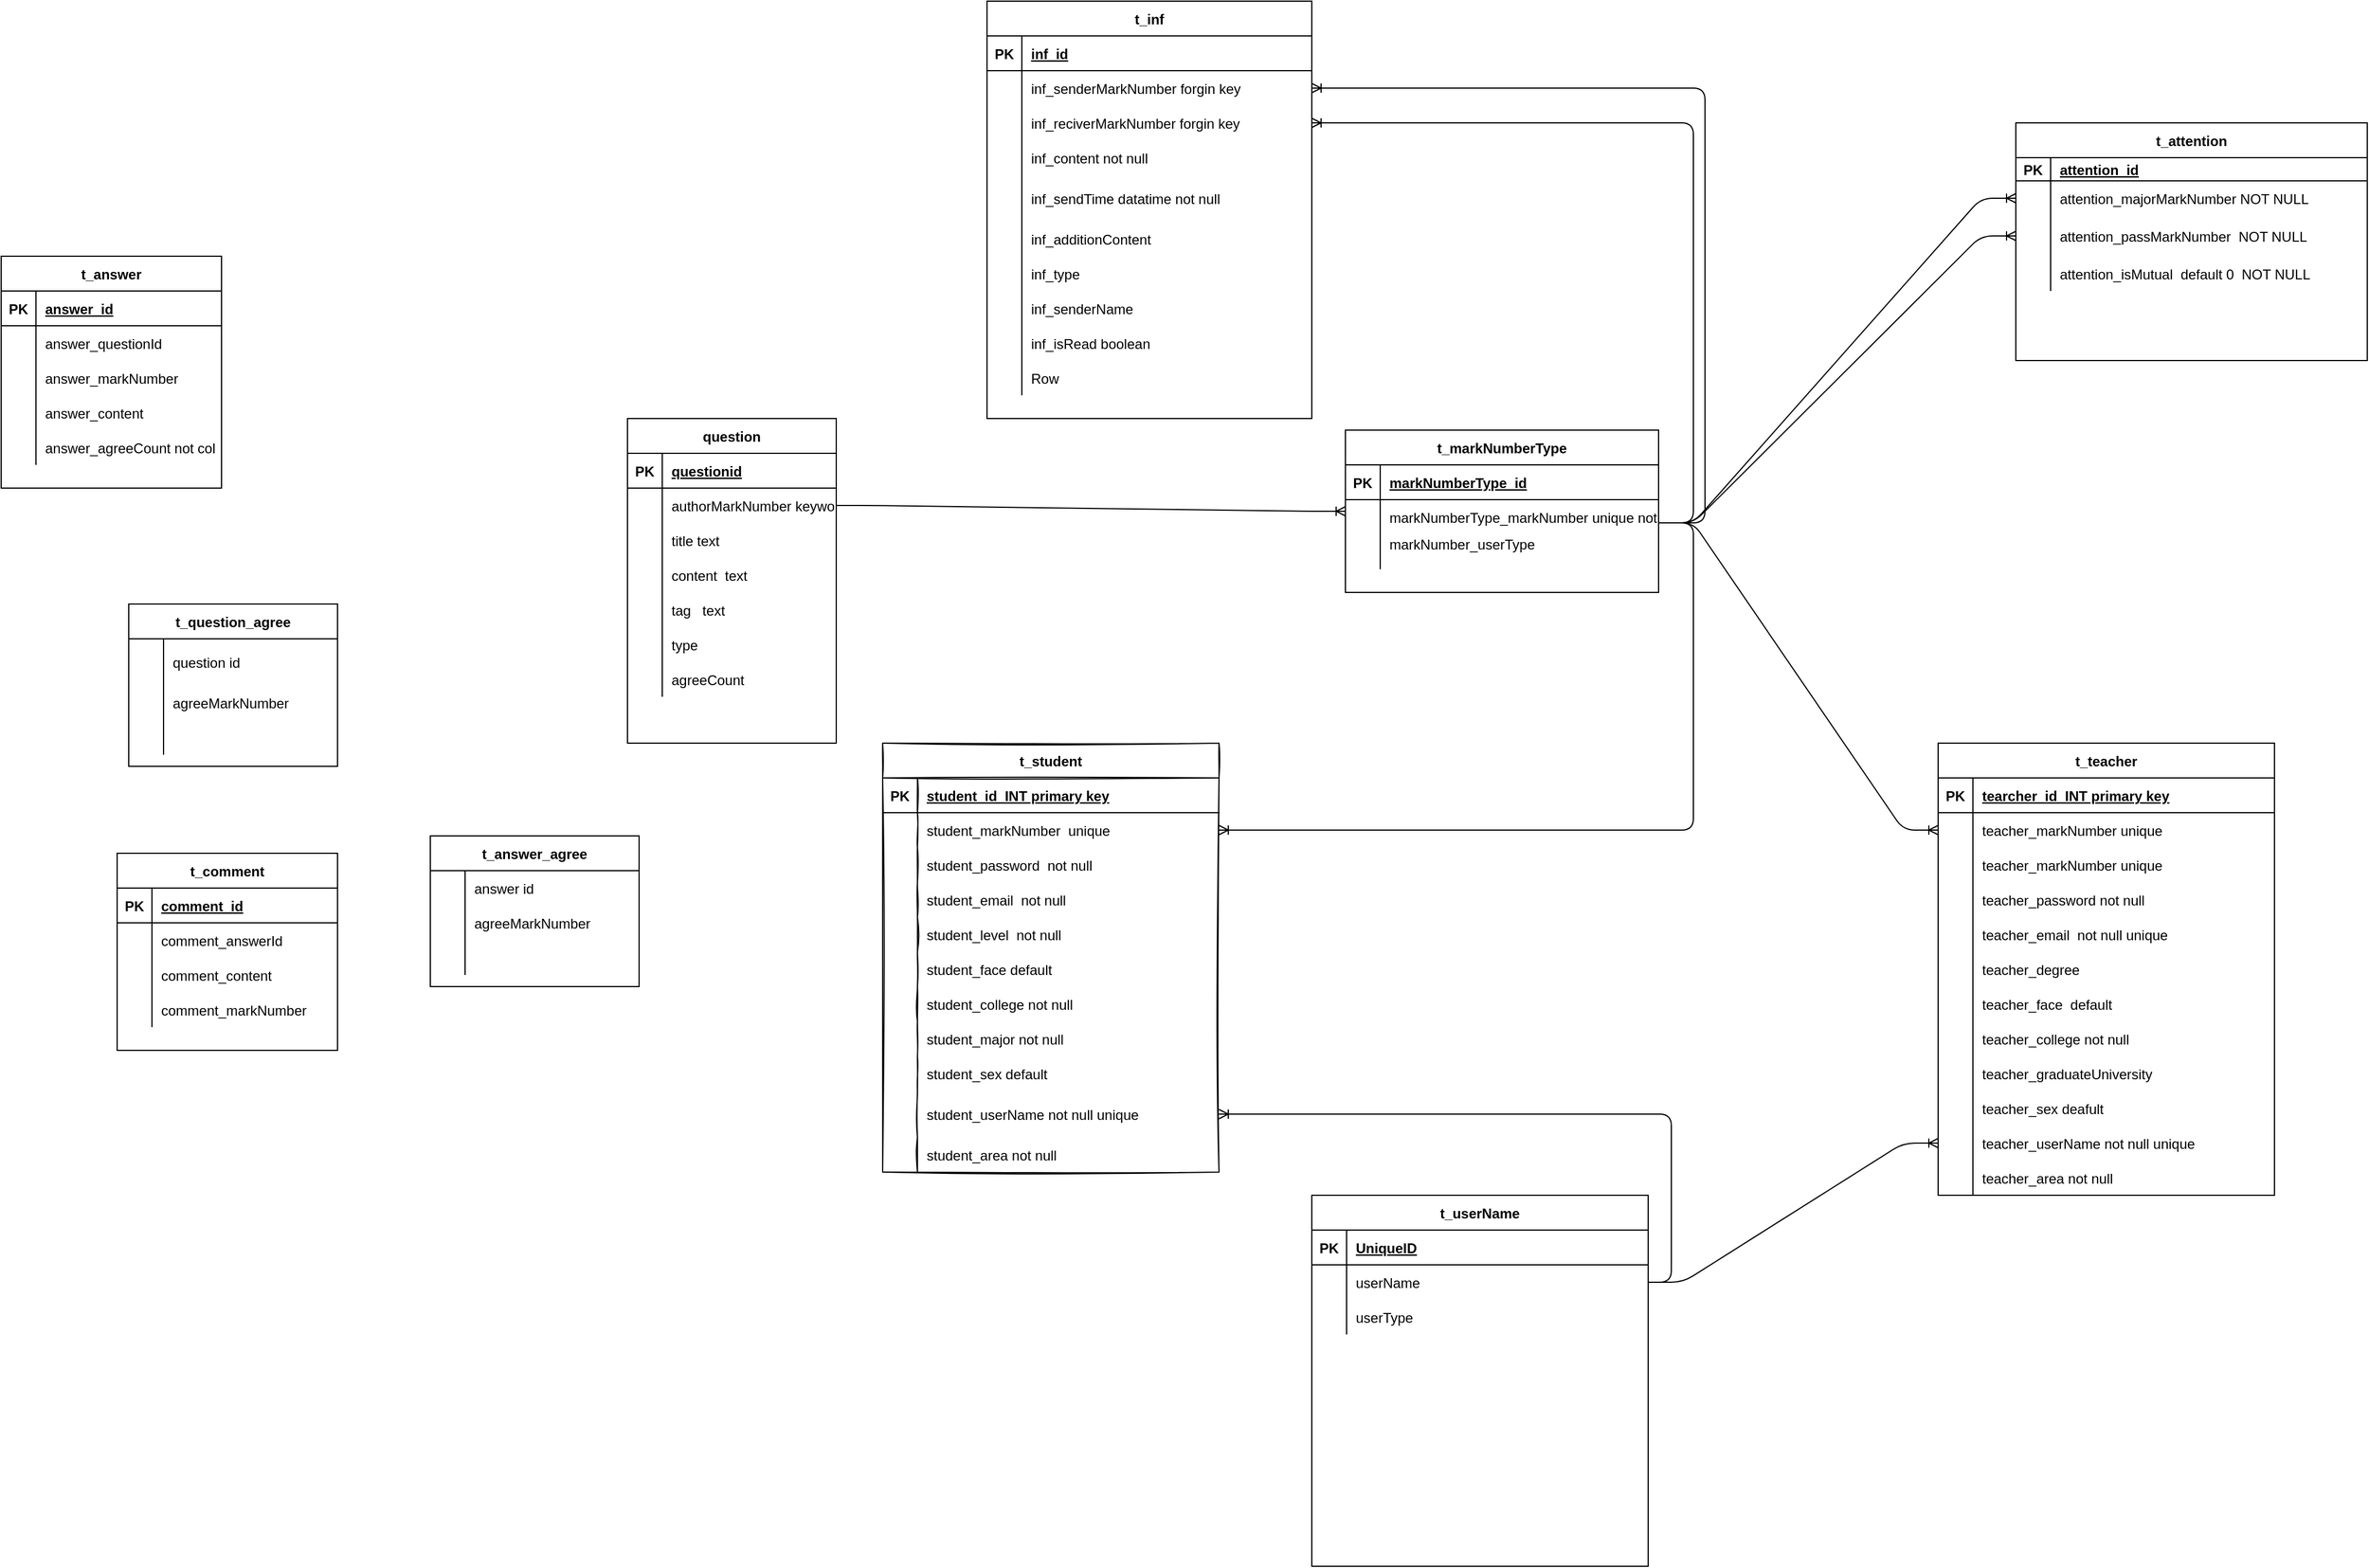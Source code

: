 <mxfile version="13.7.8" type="device"><diagram id="FRcTJmrRLP2db66bjI1D" name="第 1 页"><mxGraphModel dx="2979" dy="2287" grid="1" gridSize="10" guides="1" tooltips="1" connect="1" arrows="1" fold="1" page="1" pageScale="1" pageWidth="827" pageHeight="1169" math="0" shadow="0"><root><mxCell id="0"/><mxCell id="1" parent="0"/><mxCell id="u-LH6TOXdFY9ahAZhwlP-93" value="" style="shape=partialRectangle;connectable=0;fillColor=none;top=0;left=0;bottom=0;right=0;align=left;spacingLeft=6;overflow=hidden;whiteSpace=wrap;" parent="1" vertex="1"><mxGeometry x="79" y="450" width="260" height="30" as="geometry"/></mxCell><mxCell id="u-LH6TOXdFY9ahAZhwlP-145" value="" style="group" parent="1" vertex="1" connectable="0"><mxGeometry x="-330" y="180" width="291" height="360" as="geometry"/></mxCell><mxCell id="u-LH6TOXdFY9ahAZhwlP-59" value="t_student" style="shape=table;startSize=30;container=1;collapsible=1;childLayout=tableLayout;fixedRows=1;rowLines=0;fontStyle=1;align=center;resizeLast=1;shadow=0;sketch=1;movable=1;resizable=1;rotatable=1;deletable=1;editable=1;connectable=1;" parent="u-LH6TOXdFY9ahAZhwlP-145" vertex="1"><mxGeometry width="290" height="370" as="geometry"><mxRectangle width="90" height="30" as="alternateBounds"/></mxGeometry></mxCell><mxCell id="u-LH6TOXdFY9ahAZhwlP-60" value="" style="shape=partialRectangle;collapsible=0;dropTarget=0;pointerEvents=0;fillColor=none;top=0;left=0;bottom=1;right=0;points=[[0,0.5],[1,0.5]];portConstraint=eastwest;" parent="u-LH6TOXdFY9ahAZhwlP-59" vertex="1"><mxGeometry y="30" width="290" height="30" as="geometry"/></mxCell><mxCell id="u-LH6TOXdFY9ahAZhwlP-61" value="PK" style="shape=partialRectangle;connectable=0;fillColor=none;top=0;left=0;bottom=0;right=0;fontStyle=1;overflow=hidden;" parent="u-LH6TOXdFY9ahAZhwlP-60" vertex="1"><mxGeometry width="30" height="30" as="geometry"/></mxCell><mxCell id="u-LH6TOXdFY9ahAZhwlP-62" value="student_id  INT primary key" style="shape=partialRectangle;connectable=0;fillColor=none;top=0;left=0;bottom=0;right=0;align=left;spacingLeft=6;fontStyle=5;overflow=hidden;" parent="u-LH6TOXdFY9ahAZhwlP-60" vertex="1"><mxGeometry x="30" width="260" height="30" as="geometry"/></mxCell><mxCell id="u-LH6TOXdFY9ahAZhwlP-63" value="" style="shape=partialRectangle;collapsible=0;dropTarget=0;pointerEvents=0;fillColor=none;top=0;left=0;bottom=0;right=0;points=[[0,0.5],[1,0.5]];portConstraint=eastwest;" parent="u-LH6TOXdFY9ahAZhwlP-59" vertex="1"><mxGeometry y="60" width="290" height="30" as="geometry"/></mxCell><mxCell id="u-LH6TOXdFY9ahAZhwlP-64" value="" style="shape=partialRectangle;connectable=0;fillColor=none;top=0;left=0;bottom=0;right=0;editable=1;overflow=hidden;" parent="u-LH6TOXdFY9ahAZhwlP-63" vertex="1"><mxGeometry width="30" height="30" as="geometry"/></mxCell><mxCell id="u-LH6TOXdFY9ahAZhwlP-65" value="student_markNumber  unique" style="shape=partialRectangle;connectable=0;fillColor=none;top=0;left=0;bottom=0;right=0;align=left;spacingLeft=6;overflow=hidden;" parent="u-LH6TOXdFY9ahAZhwlP-63" vertex="1"><mxGeometry x="30" width="260" height="30" as="geometry"/></mxCell><mxCell id="u-LH6TOXdFY9ahAZhwlP-66" value="" style="shape=partialRectangle;collapsible=0;dropTarget=0;pointerEvents=0;fillColor=none;top=0;left=0;bottom=0;right=0;points=[[0,0.5],[1,0.5]];portConstraint=eastwest;" parent="u-LH6TOXdFY9ahAZhwlP-59" vertex="1"><mxGeometry y="90" width="290" height="30" as="geometry"/></mxCell><mxCell id="u-LH6TOXdFY9ahAZhwlP-67" value="" style="shape=partialRectangle;connectable=0;fillColor=none;top=0;left=0;bottom=0;right=0;editable=1;overflow=hidden;" parent="u-LH6TOXdFY9ahAZhwlP-66" vertex="1"><mxGeometry width="30" height="30" as="geometry"/></mxCell><mxCell id="u-LH6TOXdFY9ahAZhwlP-68" value="student_password  not null" style="shape=partialRectangle;connectable=0;fillColor=none;top=0;left=0;bottom=0;right=0;align=left;spacingLeft=6;overflow=hidden;" parent="u-LH6TOXdFY9ahAZhwlP-66" vertex="1"><mxGeometry x="30" width="260" height="30" as="geometry"/></mxCell><mxCell id="u-LH6TOXdFY9ahAZhwlP-69" value="" style="shape=partialRectangle;collapsible=0;dropTarget=0;pointerEvents=0;fillColor=none;top=0;left=0;bottom=0;right=0;points=[[0,0.5],[1,0.5]];portConstraint=eastwest;" parent="u-LH6TOXdFY9ahAZhwlP-59" vertex="1"><mxGeometry y="120" width="290" height="30" as="geometry"/></mxCell><mxCell id="u-LH6TOXdFY9ahAZhwlP-70" value="" style="shape=partialRectangle;connectable=0;fillColor=none;top=0;left=0;bottom=0;right=0;editable=1;overflow=hidden;" parent="u-LH6TOXdFY9ahAZhwlP-69" vertex="1"><mxGeometry width="30" height="30" as="geometry"/></mxCell><mxCell id="u-LH6TOXdFY9ahAZhwlP-71" value="student_email  not null" style="shape=partialRectangle;connectable=0;fillColor=none;top=0;left=0;bottom=0;right=0;align=left;spacingLeft=6;overflow=hidden;" parent="u-LH6TOXdFY9ahAZhwlP-69" vertex="1"><mxGeometry x="30" width="260" height="30" as="geometry"/></mxCell><mxCell id="u-LH6TOXdFY9ahAZhwlP-87" value="" style="shape=partialRectangle;collapsible=0;dropTarget=0;pointerEvents=0;fillColor=none;top=0;left=0;bottom=0;right=0;points=[[0,0.5],[1,0.5]];portConstraint=eastwest;" parent="u-LH6TOXdFY9ahAZhwlP-59" vertex="1"><mxGeometry y="150" width="290" height="30" as="geometry"/></mxCell><mxCell id="u-LH6TOXdFY9ahAZhwlP-88" value="" style="shape=partialRectangle;connectable=0;fillColor=none;top=0;left=0;bottom=0;right=0;editable=1;overflow=hidden;" parent="u-LH6TOXdFY9ahAZhwlP-87" vertex="1"><mxGeometry width="30" height="30" as="geometry"/></mxCell><mxCell id="u-LH6TOXdFY9ahAZhwlP-89" value="student_level  not null" style="shape=partialRectangle;connectable=0;fillColor=none;top=0;left=0;bottom=0;right=0;align=left;spacingLeft=6;overflow=hidden;" parent="u-LH6TOXdFY9ahAZhwlP-87" vertex="1"><mxGeometry x="30" width="260" height="30" as="geometry"/></mxCell><mxCell id="fRywJmHjUNEagbJXSCJQ-19" value="" style="shape=partialRectangle;collapsible=0;dropTarget=0;pointerEvents=0;fillColor=none;top=0;left=0;bottom=0;right=0;points=[[0,0.5],[1,0.5]];portConstraint=eastwest;" parent="u-LH6TOXdFY9ahAZhwlP-59" vertex="1"><mxGeometry y="180" width="290" height="30" as="geometry"/></mxCell><mxCell id="fRywJmHjUNEagbJXSCJQ-20" value="" style="shape=partialRectangle;connectable=0;fillColor=none;top=0;left=0;bottom=0;right=0;editable=1;overflow=hidden;" parent="fRywJmHjUNEagbJXSCJQ-19" vertex="1"><mxGeometry width="30" height="30" as="geometry"/></mxCell><mxCell id="fRywJmHjUNEagbJXSCJQ-21" value="student_face default" style="shape=partialRectangle;connectable=0;fillColor=none;top=0;left=0;bottom=0;right=0;align=left;spacingLeft=6;overflow=hidden;" parent="fRywJmHjUNEagbJXSCJQ-19" vertex="1"><mxGeometry x="30" width="260" height="30" as="geometry"/></mxCell><mxCell id="fRywJmHjUNEagbJXSCJQ-22" value="" style="shape=partialRectangle;collapsible=0;dropTarget=0;pointerEvents=0;fillColor=none;top=0;left=0;bottom=0;right=0;points=[[0,0.5],[1,0.5]];portConstraint=eastwest;" parent="u-LH6TOXdFY9ahAZhwlP-59" vertex="1"><mxGeometry y="210" width="290" height="30" as="geometry"/></mxCell><mxCell id="fRywJmHjUNEagbJXSCJQ-23" value="" style="shape=partialRectangle;connectable=0;fillColor=none;top=0;left=0;bottom=0;right=0;editable=1;overflow=hidden;" parent="fRywJmHjUNEagbJXSCJQ-22" vertex="1"><mxGeometry width="30" height="30" as="geometry"/></mxCell><mxCell id="fRywJmHjUNEagbJXSCJQ-24" value="student_college not null" style="shape=partialRectangle;connectable=0;fillColor=none;top=0;left=0;bottom=0;right=0;align=left;spacingLeft=6;overflow=hidden;" parent="fRywJmHjUNEagbJXSCJQ-22" vertex="1"><mxGeometry x="30" width="260" height="30" as="geometry"/></mxCell><mxCell id="fRywJmHjUNEagbJXSCJQ-25" value="" style="shape=partialRectangle;collapsible=0;dropTarget=0;pointerEvents=0;fillColor=none;top=0;left=0;bottom=0;right=0;points=[[0,0.5],[1,0.5]];portConstraint=eastwest;" parent="u-LH6TOXdFY9ahAZhwlP-59" vertex="1"><mxGeometry y="240" width="290" height="30" as="geometry"/></mxCell><mxCell id="fRywJmHjUNEagbJXSCJQ-26" value="" style="shape=partialRectangle;connectable=0;fillColor=none;top=0;left=0;bottom=0;right=0;editable=1;overflow=hidden;" parent="fRywJmHjUNEagbJXSCJQ-25" vertex="1"><mxGeometry width="30" height="30" as="geometry"/></mxCell><mxCell id="fRywJmHjUNEagbJXSCJQ-27" value="student_major not null" style="shape=partialRectangle;connectable=0;fillColor=none;top=0;left=0;bottom=0;right=0;align=left;spacingLeft=6;overflow=hidden;" parent="fRywJmHjUNEagbJXSCJQ-25" vertex="1"><mxGeometry x="30" width="260" height="30" as="geometry"/></mxCell><mxCell id="fRywJmHjUNEagbJXSCJQ-28" value="" style="shape=partialRectangle;collapsible=0;dropTarget=0;pointerEvents=0;fillColor=none;top=0;left=0;bottom=0;right=0;points=[[0,0.5],[1,0.5]];portConstraint=eastwest;" parent="u-LH6TOXdFY9ahAZhwlP-59" vertex="1"><mxGeometry y="270" width="290" height="30" as="geometry"/></mxCell><mxCell id="fRywJmHjUNEagbJXSCJQ-29" value="" style="shape=partialRectangle;connectable=0;fillColor=none;top=0;left=0;bottom=0;right=0;editable=1;overflow=hidden;" parent="fRywJmHjUNEagbJXSCJQ-28" vertex="1"><mxGeometry width="30" height="30" as="geometry"/></mxCell><mxCell id="fRywJmHjUNEagbJXSCJQ-30" value="student_sex default" style="shape=partialRectangle;connectable=0;fillColor=none;top=0;left=0;bottom=0;right=0;align=left;spacingLeft=6;overflow=hidden;" parent="fRywJmHjUNEagbJXSCJQ-28" vertex="1"><mxGeometry x="30" width="260" height="30" as="geometry"/></mxCell><mxCell id="fRywJmHjUNEagbJXSCJQ-31" value="" style="shape=partialRectangle;collapsible=0;dropTarget=0;pointerEvents=0;fillColor=none;top=0;left=0;bottom=0;right=0;points=[[0,0.5],[1,0.5]];portConstraint=eastwest;" parent="u-LH6TOXdFY9ahAZhwlP-59" vertex="1"><mxGeometry y="300" width="290" height="40" as="geometry"/></mxCell><mxCell id="fRywJmHjUNEagbJXSCJQ-32" value="" style="shape=partialRectangle;connectable=0;fillColor=none;top=0;left=0;bottom=0;right=0;editable=1;overflow=hidden;" parent="fRywJmHjUNEagbJXSCJQ-31" vertex="1"><mxGeometry width="30" height="40" as="geometry"/></mxCell><mxCell id="fRywJmHjUNEagbJXSCJQ-33" value="student_userName not null unique" style="shape=partialRectangle;connectable=0;fillColor=none;top=0;left=0;bottom=0;right=0;align=left;spacingLeft=6;overflow=hidden;" parent="fRywJmHjUNEagbJXSCJQ-31" vertex="1"><mxGeometry x="30" width="260" height="40" as="geometry"/></mxCell><mxCell id="fRywJmHjUNEagbJXSCJQ-35" value="" style="shape=partialRectangle;collapsible=0;dropTarget=0;pointerEvents=0;fillColor=none;top=0;left=0;bottom=0;right=0;points=[[0,0.5],[1,0.5]];portConstraint=eastwest;" parent="u-LH6TOXdFY9ahAZhwlP-59" vertex="1"><mxGeometry y="340" width="290" height="30" as="geometry"/></mxCell><mxCell id="fRywJmHjUNEagbJXSCJQ-36" value="" style="shape=partialRectangle;connectable=0;fillColor=none;top=0;left=0;bottom=0;right=0;editable=1;overflow=hidden;" parent="fRywJmHjUNEagbJXSCJQ-35" vertex="1"><mxGeometry width="30" height="30" as="geometry"/></mxCell><mxCell id="fRywJmHjUNEagbJXSCJQ-37" value="student_area not null" style="shape=partialRectangle;connectable=0;fillColor=none;top=0;left=0;bottom=0;right=0;align=left;spacingLeft=6;overflow=hidden;" parent="fRywJmHjUNEagbJXSCJQ-35" vertex="1"><mxGeometry x="30" width="260" height="30" as="geometry"/></mxCell><mxCell id="u-LH6TOXdFY9ahAZhwlP-146" value="" style="group" parent="1" vertex="1" connectable="0"><mxGeometry x="570" y="180" width="310" height="360" as="geometry"/></mxCell><mxCell id="u-LH6TOXdFY9ahAZhwlP-147" value="" style="group" parent="u-LH6TOXdFY9ahAZhwlP-146" vertex="1" connectable="0"><mxGeometry x="10" width="300" height="360" as="geometry"/></mxCell><mxCell id="u-LH6TOXdFY9ahAZhwlP-151" value="" style="group" parent="u-LH6TOXdFY9ahAZhwlP-147" vertex="1" connectable="0"><mxGeometry width="300" height="360" as="geometry"/></mxCell><mxCell id="u-LH6TOXdFY9ahAZhwlP-154" value="" style="group" parent="u-LH6TOXdFY9ahAZhwlP-151" vertex="1" connectable="0"><mxGeometry width="290" height="360" as="geometry"/></mxCell><mxCell id="u-LH6TOXdFY9ahAZhwlP-94" value="t_teacher" style="shape=table;startSize=30;container=1;collapsible=1;childLayout=tableLayout;fixedRows=1;rowLines=0;fontStyle=1;align=center;resizeLast=1;" parent="u-LH6TOXdFY9ahAZhwlP-154" vertex="1"><mxGeometry width="290" height="390" as="geometry"><mxRectangle width="90" height="30" as="alternateBounds"/></mxGeometry></mxCell><mxCell id="u-LH6TOXdFY9ahAZhwlP-95" value="" style="shape=partialRectangle;collapsible=0;dropTarget=0;pointerEvents=0;fillColor=none;top=0;left=0;bottom=1;right=0;points=[[0,0.5],[1,0.5]];portConstraint=eastwest;" parent="u-LH6TOXdFY9ahAZhwlP-94" vertex="1"><mxGeometry y="30" width="290" height="30" as="geometry"/></mxCell><mxCell id="u-LH6TOXdFY9ahAZhwlP-96" value="PK" style="shape=partialRectangle;connectable=0;fillColor=none;top=0;left=0;bottom=0;right=0;fontStyle=1;overflow=hidden;" parent="u-LH6TOXdFY9ahAZhwlP-95" vertex="1"><mxGeometry width="30" height="30" as="geometry"/></mxCell><mxCell id="u-LH6TOXdFY9ahAZhwlP-97" value="tearcher_id  INT primary key" style="shape=partialRectangle;connectable=0;fillColor=none;top=0;left=0;bottom=0;right=0;align=left;spacingLeft=6;fontStyle=5;overflow=hidden;" parent="u-LH6TOXdFY9ahAZhwlP-95" vertex="1"><mxGeometry x="30" width="260" height="30" as="geometry"/></mxCell><mxCell id="fRywJmHjUNEagbJXSCJQ-172" value="" style="shape=partialRectangle;collapsible=0;dropTarget=0;pointerEvents=0;fillColor=none;top=0;left=0;bottom=0;right=0;points=[[0,0.5],[1,0.5]];portConstraint=eastwest;" parent="u-LH6TOXdFY9ahAZhwlP-94" vertex="1"><mxGeometry y="60" width="290" height="30" as="geometry"/></mxCell><mxCell id="fRywJmHjUNEagbJXSCJQ-173" value="" style="shape=partialRectangle;connectable=0;fillColor=none;top=0;left=0;bottom=0;right=0;editable=1;overflow=hidden;" parent="fRywJmHjUNEagbJXSCJQ-172" vertex="1"><mxGeometry width="30" height="30" as="geometry"/></mxCell><mxCell id="fRywJmHjUNEagbJXSCJQ-174" value="teacher_markNumber unique" style="shape=partialRectangle;connectable=0;fillColor=none;top=0;left=0;bottom=0;right=0;align=left;spacingLeft=6;overflow=hidden;" parent="fRywJmHjUNEagbJXSCJQ-172" vertex="1"><mxGeometry x="30" width="260" height="30" as="geometry"/></mxCell><mxCell id="u-LH6TOXdFY9ahAZhwlP-98" value="" style="shape=partialRectangle;collapsible=0;dropTarget=0;pointerEvents=0;fillColor=none;top=0;left=0;bottom=0;right=0;points=[[0,0.5],[1,0.5]];portConstraint=eastwest;" parent="u-LH6TOXdFY9ahAZhwlP-94" vertex="1"><mxGeometry y="90" width="290" height="30" as="geometry"/></mxCell><mxCell id="u-LH6TOXdFY9ahAZhwlP-99" value="" style="shape=partialRectangle;connectable=0;fillColor=none;top=0;left=0;bottom=0;right=0;editable=1;overflow=hidden;" parent="u-LH6TOXdFY9ahAZhwlP-98" vertex="1"><mxGeometry width="30" height="30" as="geometry"/></mxCell><mxCell id="u-LH6TOXdFY9ahAZhwlP-100" value="teacher_markNumber unique" style="shape=partialRectangle;connectable=0;fillColor=none;top=0;left=0;bottom=0;right=0;align=left;spacingLeft=6;overflow=hidden;" parent="u-LH6TOXdFY9ahAZhwlP-98" vertex="1"><mxGeometry x="30" width="260" height="30" as="geometry"/></mxCell><mxCell id="u-LH6TOXdFY9ahAZhwlP-101" value="" style="shape=partialRectangle;collapsible=0;dropTarget=0;pointerEvents=0;fillColor=none;top=0;left=0;bottom=0;right=0;points=[[0,0.5],[1,0.5]];portConstraint=eastwest;" parent="u-LH6TOXdFY9ahAZhwlP-94" vertex="1"><mxGeometry y="120" width="290" height="30" as="geometry"/></mxCell><mxCell id="u-LH6TOXdFY9ahAZhwlP-102" value="" style="shape=partialRectangle;connectable=0;fillColor=none;top=0;left=0;bottom=0;right=0;editable=1;overflow=hidden;" parent="u-LH6TOXdFY9ahAZhwlP-101" vertex="1"><mxGeometry width="30" height="30" as="geometry"/></mxCell><mxCell id="u-LH6TOXdFY9ahAZhwlP-103" value="teacher_password not null" style="shape=partialRectangle;connectable=0;fillColor=none;top=0;left=0;bottom=0;right=0;align=left;spacingLeft=6;overflow=hidden;" parent="u-LH6TOXdFY9ahAZhwlP-101" vertex="1"><mxGeometry x="30" width="260" height="30" as="geometry"/></mxCell><mxCell id="u-LH6TOXdFY9ahAZhwlP-104" value="" style="shape=partialRectangle;collapsible=0;dropTarget=0;pointerEvents=0;fillColor=none;top=0;left=0;bottom=0;right=0;points=[[0,0.5],[1,0.5]];portConstraint=eastwest;" parent="u-LH6TOXdFY9ahAZhwlP-94" vertex="1"><mxGeometry y="150" width="290" height="30" as="geometry"/></mxCell><mxCell id="u-LH6TOXdFY9ahAZhwlP-105" value="" style="shape=partialRectangle;connectable=0;fillColor=none;top=0;left=0;bottom=0;right=0;editable=1;overflow=hidden;" parent="u-LH6TOXdFY9ahAZhwlP-104" vertex="1"><mxGeometry width="30" height="30" as="geometry"/></mxCell><mxCell id="u-LH6TOXdFY9ahAZhwlP-106" value="teacher_email  not null unique" style="shape=partialRectangle;connectable=0;fillColor=none;top=0;left=0;bottom=0;right=0;align=left;spacingLeft=6;overflow=hidden;" parent="u-LH6TOXdFY9ahAZhwlP-104" vertex="1"><mxGeometry x="30" width="260" height="30" as="geometry"/></mxCell><mxCell id="u-LH6TOXdFY9ahAZhwlP-107" value="" style="shape=partialRectangle;collapsible=0;dropTarget=0;pointerEvents=0;fillColor=none;top=0;left=0;bottom=0;right=0;points=[[0,0.5],[1,0.5]];portConstraint=eastwest;" parent="u-LH6TOXdFY9ahAZhwlP-94" vertex="1"><mxGeometry y="180" width="290" height="30" as="geometry"/></mxCell><mxCell id="u-LH6TOXdFY9ahAZhwlP-108" value="" style="shape=partialRectangle;connectable=0;fillColor=none;top=0;left=0;bottom=0;right=0;editable=1;overflow=hidden;" parent="u-LH6TOXdFY9ahAZhwlP-107" vertex="1"><mxGeometry width="30" height="30" as="geometry"/></mxCell><mxCell id="u-LH6TOXdFY9ahAZhwlP-109" value="teacher_degree " style="shape=partialRectangle;connectable=0;fillColor=none;top=0;left=0;bottom=0;right=0;align=left;spacingLeft=6;overflow=hidden;" parent="u-LH6TOXdFY9ahAZhwlP-107" vertex="1"><mxGeometry x="30" width="260" height="30" as="geometry"/></mxCell><mxCell id="fRywJmHjUNEagbJXSCJQ-38" value="" style="shape=partialRectangle;collapsible=0;dropTarget=0;pointerEvents=0;fillColor=none;top=0;left=0;bottom=0;right=0;points=[[0,0.5],[1,0.5]];portConstraint=eastwest;" parent="u-LH6TOXdFY9ahAZhwlP-94" vertex="1"><mxGeometry y="210" width="290" height="30" as="geometry"/></mxCell><mxCell id="fRywJmHjUNEagbJXSCJQ-39" value="" style="shape=partialRectangle;connectable=0;fillColor=none;top=0;left=0;bottom=0;right=0;editable=1;overflow=hidden;" parent="fRywJmHjUNEagbJXSCJQ-38" vertex="1"><mxGeometry width="30" height="30" as="geometry"/></mxCell><mxCell id="fRywJmHjUNEagbJXSCJQ-40" value="teacher_face  default" style="shape=partialRectangle;connectable=0;fillColor=none;top=0;left=0;bottom=0;right=0;align=left;spacingLeft=6;overflow=hidden;" parent="fRywJmHjUNEagbJXSCJQ-38" vertex="1"><mxGeometry x="30" width="260" height="30" as="geometry"/></mxCell><mxCell id="fRywJmHjUNEagbJXSCJQ-41" value="" style="shape=partialRectangle;collapsible=0;dropTarget=0;pointerEvents=0;fillColor=none;top=0;left=0;bottom=0;right=0;points=[[0,0.5],[1,0.5]];portConstraint=eastwest;" parent="u-LH6TOXdFY9ahAZhwlP-94" vertex="1"><mxGeometry y="240" width="290" height="30" as="geometry"/></mxCell><mxCell id="fRywJmHjUNEagbJXSCJQ-42" value="" style="shape=partialRectangle;connectable=0;fillColor=none;top=0;left=0;bottom=0;right=0;editable=1;overflow=hidden;" parent="fRywJmHjUNEagbJXSCJQ-41" vertex="1"><mxGeometry width="30" height="30" as="geometry"/></mxCell><mxCell id="fRywJmHjUNEagbJXSCJQ-43" value="teacher_college not null" style="shape=partialRectangle;connectable=0;fillColor=none;top=0;left=0;bottom=0;right=0;align=left;spacingLeft=6;overflow=hidden;" parent="fRywJmHjUNEagbJXSCJQ-41" vertex="1"><mxGeometry x="30" width="260" height="30" as="geometry"/></mxCell><mxCell id="fRywJmHjUNEagbJXSCJQ-44" value="" style="shape=partialRectangle;collapsible=0;dropTarget=0;pointerEvents=0;fillColor=none;top=0;left=0;bottom=0;right=0;points=[[0,0.5],[1,0.5]];portConstraint=eastwest;" parent="u-LH6TOXdFY9ahAZhwlP-94" vertex="1"><mxGeometry y="270" width="290" height="30" as="geometry"/></mxCell><mxCell id="fRywJmHjUNEagbJXSCJQ-45" value="" style="shape=partialRectangle;connectable=0;fillColor=none;top=0;left=0;bottom=0;right=0;editable=1;overflow=hidden;" parent="fRywJmHjUNEagbJXSCJQ-44" vertex="1"><mxGeometry width="30" height="30" as="geometry"/></mxCell><mxCell id="fRywJmHjUNEagbJXSCJQ-46" value="teacher_graduateUniversity " style="shape=partialRectangle;connectable=0;fillColor=none;top=0;left=0;bottom=0;right=0;align=left;spacingLeft=6;overflow=hidden;" parent="fRywJmHjUNEagbJXSCJQ-44" vertex="1"><mxGeometry x="30" width="260" height="30" as="geometry"/></mxCell><mxCell id="fRywJmHjUNEagbJXSCJQ-47" value="" style="shape=partialRectangle;collapsible=0;dropTarget=0;pointerEvents=0;fillColor=none;top=0;left=0;bottom=0;right=0;points=[[0,0.5],[1,0.5]];portConstraint=eastwest;" parent="u-LH6TOXdFY9ahAZhwlP-94" vertex="1"><mxGeometry y="300" width="290" height="30" as="geometry"/></mxCell><mxCell id="fRywJmHjUNEagbJXSCJQ-48" value="" style="shape=partialRectangle;connectable=0;fillColor=none;top=0;left=0;bottom=0;right=0;editable=1;overflow=hidden;" parent="fRywJmHjUNEagbJXSCJQ-47" vertex="1"><mxGeometry width="30" height="30" as="geometry"/></mxCell><mxCell id="fRywJmHjUNEagbJXSCJQ-49" value="teacher_sex deafult" style="shape=partialRectangle;connectable=0;fillColor=none;top=0;left=0;bottom=0;right=0;align=left;spacingLeft=6;overflow=hidden;" parent="fRywJmHjUNEagbJXSCJQ-47" vertex="1"><mxGeometry x="30" width="260" height="30" as="geometry"/></mxCell><mxCell id="fRywJmHjUNEagbJXSCJQ-50" value="" style="shape=partialRectangle;collapsible=0;dropTarget=0;pointerEvents=0;fillColor=none;top=0;left=0;bottom=0;right=0;points=[[0,0.5],[1,0.5]];portConstraint=eastwest;" parent="u-LH6TOXdFY9ahAZhwlP-94" vertex="1"><mxGeometry y="330" width="290" height="30" as="geometry"/></mxCell><mxCell id="fRywJmHjUNEagbJXSCJQ-51" value="" style="shape=partialRectangle;connectable=0;fillColor=none;top=0;left=0;bottom=0;right=0;editable=1;overflow=hidden;" parent="fRywJmHjUNEagbJXSCJQ-50" vertex="1"><mxGeometry width="30" height="30" as="geometry"/></mxCell><mxCell id="fRywJmHjUNEagbJXSCJQ-52" value="teacher_userName not null unique" style="shape=partialRectangle;connectable=0;fillColor=none;top=0;left=0;bottom=0;right=0;align=left;spacingLeft=6;overflow=hidden;" parent="fRywJmHjUNEagbJXSCJQ-50" vertex="1"><mxGeometry x="30" width="260" height="30" as="geometry"/></mxCell><mxCell id="fRywJmHjUNEagbJXSCJQ-53" value="" style="shape=partialRectangle;collapsible=0;dropTarget=0;pointerEvents=0;fillColor=none;top=0;left=0;bottom=0;right=0;points=[[0,0.5],[1,0.5]];portConstraint=eastwest;" parent="u-LH6TOXdFY9ahAZhwlP-94" vertex="1"><mxGeometry y="360" width="290" height="30" as="geometry"/></mxCell><mxCell id="fRywJmHjUNEagbJXSCJQ-54" value="" style="shape=partialRectangle;connectable=0;fillColor=none;top=0;left=0;bottom=0;right=0;editable=1;overflow=hidden;" parent="fRywJmHjUNEagbJXSCJQ-53" vertex="1"><mxGeometry width="30" height="30" as="geometry"/></mxCell><mxCell id="fRywJmHjUNEagbJXSCJQ-55" value="teacher_area not null" style="shape=partialRectangle;connectable=0;fillColor=none;top=0;left=0;bottom=0;right=0;align=left;spacingLeft=6;overflow=hidden;" parent="fRywJmHjUNEagbJXSCJQ-53" vertex="1"><mxGeometry x="30" width="260" height="30" as="geometry"/></mxCell><mxCell id="fRywJmHjUNEagbJXSCJQ-183" value="" style="edgeStyle=entityRelationEdgeStyle;fontSize=12;html=1;endArrow=ERoneToMany;" parent="1" target="fRywJmHjUNEagbJXSCJQ-74" edge="1"><mxGeometry width="100" height="100" relative="1" as="geometry"><mxPoint x="349" y="-10" as="sourcePoint"/><mxPoint x="440" y="-380" as="targetPoint"/></mxGeometry></mxCell><mxCell id="fRywJmHjUNEagbJXSCJQ-186" value="" style="edgeStyle=entityRelationEdgeStyle;fontSize=12;html=1;endArrow=ERoneToMany;" parent="1" target="u-LH6TOXdFY9ahAZhwlP-63" edge="1"><mxGeometry width="100" height="100" relative="1" as="geometry"><mxPoint x="339" y="-10" as="sourcePoint"/><mxPoint x="540" y="210" as="targetPoint"/></mxGeometry></mxCell><mxCell id="fRywJmHjUNEagbJXSCJQ-187" value="" style="edgeStyle=entityRelationEdgeStyle;fontSize=12;html=1;endArrow=ERoneToMany;entryX=0;entryY=0.5;entryDx=0;entryDy=0;" parent="1" target="fRywJmHjUNEagbJXSCJQ-172" edge="1"><mxGeometry width="100" height="100" relative="1" as="geometry"><mxPoint x="339" y="-10" as="sourcePoint"/><mxPoint x="439" y="-110" as="targetPoint"/></mxGeometry></mxCell><mxCell id="fRywJmHjUNEagbJXSCJQ-188" value="" style="edgeStyle=entityRelationEdgeStyle;fontSize=12;html=1;endArrow=ERoneToMany;exitX=1;exitY=0.5;exitDx=0;exitDy=0;entryX=0;entryY=0.5;entryDx=0;entryDy=0;" parent="1" source="fRywJmHjUNEagbJXSCJQ-148" target="fRywJmHjUNEagbJXSCJQ-50" edge="1"><mxGeometry width="100" height="100" relative="1" as="geometry"><mxPoint x="-80" y="350" as="sourcePoint"/><mxPoint x="20" y="250" as="targetPoint"/></mxGeometry></mxCell><mxCell id="fRywJmHjUNEagbJXSCJQ-189" value="" style="fontSize=12;html=1;endArrow=ERoneToMany;exitX=1;exitY=0.5;exitDx=0;exitDy=0;entryX=1;entryY=0.5;entryDx=0;entryDy=0;edgeStyle=elbowEdgeStyle;elbow=vertical;" parent="1" source="fRywJmHjUNEagbJXSCJQ-148" target="fRywJmHjUNEagbJXSCJQ-31" edge="1"><mxGeometry width="100" height="100" relative="1" as="geometry"><mxPoint x="150" y="170" as="sourcePoint"/><mxPoint x="34" y="455" as="targetPoint"/><Array as="points"><mxPoint x="350" y="550"/><mxPoint x="50" y="500"/></Array></mxGeometry></mxCell><mxCell id="fRywJmHjUNEagbJXSCJQ-144" value="t_userName" style="shape=table;startSize=30;container=1;collapsible=1;childLayout=tableLayout;fixedRows=1;rowLines=0;fontStyle=1;align=center;resizeLast=1;" parent="1" vertex="1"><mxGeometry x="40" y="570" width="290" height="320" as="geometry"/></mxCell><mxCell id="fRywJmHjUNEagbJXSCJQ-145" value="" style="shape=partialRectangle;collapsible=0;dropTarget=0;pointerEvents=0;fillColor=none;top=0;left=0;bottom=1;right=0;points=[[0,0.5],[1,0.5]];portConstraint=eastwest;" parent="fRywJmHjUNEagbJXSCJQ-144" vertex="1"><mxGeometry y="30" width="290" height="30" as="geometry"/></mxCell><mxCell id="fRywJmHjUNEagbJXSCJQ-146" value="PK" style="shape=partialRectangle;connectable=0;fillColor=none;top=0;left=0;bottom=0;right=0;fontStyle=1;overflow=hidden;" parent="fRywJmHjUNEagbJXSCJQ-145" vertex="1"><mxGeometry width="30" height="30" as="geometry"/></mxCell><mxCell id="fRywJmHjUNEagbJXSCJQ-147" value="UniqueID" style="shape=partialRectangle;connectable=0;fillColor=none;top=0;left=0;bottom=0;right=0;align=left;spacingLeft=6;fontStyle=5;overflow=hidden;" parent="fRywJmHjUNEagbJXSCJQ-145" vertex="1"><mxGeometry x="30" width="260" height="30" as="geometry"/></mxCell><mxCell id="fRywJmHjUNEagbJXSCJQ-148" value="" style="shape=partialRectangle;collapsible=0;dropTarget=0;pointerEvents=0;fillColor=none;top=0;left=0;bottom=0;right=0;points=[[0,0.5],[1,0.5]];portConstraint=eastwest;" parent="fRywJmHjUNEagbJXSCJQ-144" vertex="1"><mxGeometry y="60" width="290" height="30" as="geometry"/></mxCell><mxCell id="fRywJmHjUNEagbJXSCJQ-149" value="" style="shape=partialRectangle;connectable=0;fillColor=none;top=0;left=0;bottom=0;right=0;editable=1;overflow=hidden;" parent="fRywJmHjUNEagbJXSCJQ-148" vertex="1"><mxGeometry width="30" height="30" as="geometry"/></mxCell><mxCell id="fRywJmHjUNEagbJXSCJQ-150" value="userName" style="shape=partialRectangle;connectable=0;fillColor=none;top=0;left=0;bottom=0;right=0;align=left;spacingLeft=6;overflow=hidden;" parent="fRywJmHjUNEagbJXSCJQ-148" vertex="1"><mxGeometry x="30" width="260" height="30" as="geometry"/></mxCell><mxCell id="lCBhwCLyW3ofrD9s5yo9-23" value="" style="shape=partialRectangle;collapsible=0;dropTarget=0;pointerEvents=0;fillColor=none;top=0;left=0;bottom=0;right=0;points=[[0,0.5],[1,0.5]];portConstraint=eastwest;" parent="fRywJmHjUNEagbJXSCJQ-144" vertex="1"><mxGeometry y="90" width="290" height="30" as="geometry"/></mxCell><mxCell id="lCBhwCLyW3ofrD9s5yo9-24" value="" style="shape=partialRectangle;connectable=0;fillColor=none;top=0;left=0;bottom=0;right=0;editable=1;overflow=hidden;" parent="lCBhwCLyW3ofrD9s5yo9-23" vertex="1"><mxGeometry width="30" height="30" as="geometry"/></mxCell><mxCell id="lCBhwCLyW3ofrD9s5yo9-25" value="userType" style="shape=partialRectangle;connectable=0;fillColor=none;top=0;left=0;bottom=0;right=0;align=left;spacingLeft=6;overflow=hidden;" parent="lCBhwCLyW3ofrD9s5yo9-23" vertex="1"><mxGeometry x="30" width="260" height="30" as="geometry"/></mxCell><mxCell id="q6lA-TyMV1J05lN_4ar_-20" value="" style="edgeStyle=entityRelationEdgeStyle;fontSize=12;html=1;endArrow=ERoneToMany;" parent="1" target="fRywJmHjUNEagbJXSCJQ-77" edge="1"><mxGeometry width="100" height="100" relative="1" as="geometry"><mxPoint x="339" y="-10" as="sourcePoint"/><mxPoint x="430" y="-280" as="targetPoint"/></mxGeometry></mxCell><mxCell id="fRywJmHjUNEagbJXSCJQ-131" value="t_markNumberType" style="shape=table;startSize=30;container=1;collapsible=1;childLayout=tableLayout;fixedRows=1;rowLines=0;fontStyle=1;align=center;resizeLast=1;" parent="1" vertex="1"><mxGeometry x="69" y="-90" width="270" height="140" as="geometry"/></mxCell><mxCell id="fRywJmHjUNEagbJXSCJQ-132" value="" style="shape=partialRectangle;collapsible=0;dropTarget=0;pointerEvents=0;fillColor=none;top=0;left=0;bottom=1;right=0;points=[[0,0.5],[1,0.5]];portConstraint=eastwest;" parent="fRywJmHjUNEagbJXSCJQ-131" vertex="1"><mxGeometry y="30" width="270" height="30" as="geometry"/></mxCell><mxCell id="fRywJmHjUNEagbJXSCJQ-133" value="PK" style="shape=partialRectangle;connectable=0;fillColor=none;top=0;left=0;bottom=0;right=0;fontStyle=1;overflow=hidden;" parent="fRywJmHjUNEagbJXSCJQ-132" vertex="1"><mxGeometry width="30" height="30" as="geometry"/></mxCell><mxCell id="fRywJmHjUNEagbJXSCJQ-134" value="markNumberType_id" style="shape=partialRectangle;connectable=0;fillColor=none;top=0;left=0;bottom=0;right=0;align=left;spacingLeft=6;fontStyle=5;overflow=hidden;" parent="fRywJmHjUNEagbJXSCJQ-132" vertex="1"><mxGeometry x="30" width="240" height="30" as="geometry"/></mxCell><mxCell id="fRywJmHjUNEagbJXSCJQ-135" value="" style="shape=partialRectangle;collapsible=0;dropTarget=0;pointerEvents=0;fillColor=none;top=0;left=0;bottom=0;right=0;points=[[0,0.5],[1,0.5]];portConstraint=eastwest;" parent="fRywJmHjUNEagbJXSCJQ-131" vertex="1"><mxGeometry y="60" width="270" height="30" as="geometry"/></mxCell><mxCell id="fRywJmHjUNEagbJXSCJQ-136" value="" style="shape=partialRectangle;connectable=0;fillColor=none;top=0;left=0;bottom=0;right=0;editable=1;overflow=hidden;" parent="fRywJmHjUNEagbJXSCJQ-135" vertex="1"><mxGeometry width="30" height="30" as="geometry"/></mxCell><mxCell id="fRywJmHjUNEagbJXSCJQ-137" value="markNumberType_markNumber unique not null" style="shape=partialRectangle;connectable=0;fillColor=none;top=0;left=0;bottom=0;right=0;align=left;spacingLeft=6;overflow=hidden;" parent="fRywJmHjUNEagbJXSCJQ-135" vertex="1"><mxGeometry x="30" width="240" height="30" as="geometry"/></mxCell><mxCell id="lCBhwCLyW3ofrD9s5yo9-20" value="" style="shape=partialRectangle;collapsible=0;dropTarget=0;pointerEvents=0;fillColor=none;top=0;left=0;bottom=0;right=0;points=[[0,0.5],[1,0.5]];portConstraint=eastwest;" parent="fRywJmHjUNEagbJXSCJQ-131" vertex="1"><mxGeometry y="90" width="270" height="30" as="geometry"/></mxCell><mxCell id="lCBhwCLyW3ofrD9s5yo9-21" value="" style="shape=partialRectangle;connectable=0;fillColor=none;top=0;left=0;bottom=0;right=0;editable=1;overflow=hidden;" parent="lCBhwCLyW3ofrD9s5yo9-20" vertex="1"><mxGeometry width="30" height="30" as="geometry"/></mxCell><mxCell id="lCBhwCLyW3ofrD9s5yo9-22" value="markNumber_userType&#10;" style="shape=partialRectangle;connectable=0;fillColor=none;top=0;left=0;bottom=0;right=0;align=left;spacingLeft=6;overflow=hidden;" parent="lCBhwCLyW3ofrD9s5yo9-20" vertex="1"><mxGeometry x="30" width="240" height="30" as="geometry"/></mxCell><mxCell id="fRywJmHjUNEagbJXSCJQ-70" value="t_inf" style="shape=table;startSize=30;container=1;collapsible=1;childLayout=tableLayout;fixedRows=1;rowLines=0;fontStyle=1;align=center;resizeLast=1;" parent="1" vertex="1"><mxGeometry x="-240" y="-460" width="280" height="360" as="geometry"/></mxCell><mxCell id="fRywJmHjUNEagbJXSCJQ-71" value="" style="shape=partialRectangle;collapsible=0;dropTarget=0;pointerEvents=0;fillColor=none;top=0;left=0;bottom=1;right=0;points=[[0,0.5],[1,0.5]];portConstraint=eastwest;" parent="fRywJmHjUNEagbJXSCJQ-70" vertex="1"><mxGeometry y="30" width="280" height="30" as="geometry"/></mxCell><mxCell id="fRywJmHjUNEagbJXSCJQ-72" value="PK" style="shape=partialRectangle;connectable=0;fillColor=none;top=0;left=0;bottom=0;right=0;fontStyle=1;overflow=hidden;" parent="fRywJmHjUNEagbJXSCJQ-71" vertex="1"><mxGeometry width="30" height="30" as="geometry"/></mxCell><mxCell id="fRywJmHjUNEagbJXSCJQ-73" value="inf_id" style="shape=partialRectangle;connectable=0;fillColor=none;top=0;left=0;bottom=0;right=0;align=left;spacingLeft=6;fontStyle=5;overflow=hidden;" parent="fRywJmHjUNEagbJXSCJQ-71" vertex="1"><mxGeometry x="30" width="250" height="30" as="geometry"/></mxCell><mxCell id="fRywJmHjUNEagbJXSCJQ-74" value="" style="shape=partialRectangle;collapsible=0;dropTarget=0;pointerEvents=0;fillColor=none;top=0;left=0;bottom=0;right=0;points=[[0,0.5],[1,0.5]];portConstraint=eastwest;" parent="fRywJmHjUNEagbJXSCJQ-70" vertex="1"><mxGeometry y="60" width="280" height="30" as="geometry"/></mxCell><mxCell id="fRywJmHjUNEagbJXSCJQ-75" value="" style="shape=partialRectangle;connectable=0;fillColor=none;top=0;left=0;bottom=0;right=0;editable=1;overflow=hidden;" parent="fRywJmHjUNEagbJXSCJQ-74" vertex="1"><mxGeometry width="30" height="30" as="geometry"/></mxCell><mxCell id="fRywJmHjUNEagbJXSCJQ-76" value="inf_senderMarkNumber forgin key" style="shape=partialRectangle;connectable=0;fillColor=none;top=0;left=0;bottom=0;right=0;align=left;spacingLeft=6;overflow=hidden;" parent="fRywJmHjUNEagbJXSCJQ-74" vertex="1"><mxGeometry x="30" width="250" height="30" as="geometry"/></mxCell><mxCell id="fRywJmHjUNEagbJXSCJQ-77" value="" style="shape=partialRectangle;collapsible=0;dropTarget=0;pointerEvents=0;fillColor=none;top=0;left=0;bottom=0;right=0;points=[[0,0.5],[1,0.5]];portConstraint=eastwest;" parent="fRywJmHjUNEagbJXSCJQ-70" vertex="1"><mxGeometry y="90" width="280" height="30" as="geometry"/></mxCell><mxCell id="fRywJmHjUNEagbJXSCJQ-78" value="" style="shape=partialRectangle;connectable=0;fillColor=none;top=0;left=0;bottom=0;right=0;editable=1;overflow=hidden;" parent="fRywJmHjUNEagbJXSCJQ-77" vertex="1"><mxGeometry width="30" height="30" as="geometry"/></mxCell><mxCell id="fRywJmHjUNEagbJXSCJQ-79" value="inf_reciverMarkNumber forgin key" style="shape=partialRectangle;connectable=0;fillColor=none;top=0;left=0;bottom=0;right=0;align=left;spacingLeft=6;overflow=hidden;" parent="fRywJmHjUNEagbJXSCJQ-77" vertex="1"><mxGeometry x="30" width="250" height="30" as="geometry"/></mxCell><mxCell id="fRywJmHjUNEagbJXSCJQ-80" value="" style="shape=partialRectangle;collapsible=0;dropTarget=0;pointerEvents=0;fillColor=none;top=0;left=0;bottom=0;right=0;points=[[0,0.5],[1,0.5]];portConstraint=eastwest;" parent="fRywJmHjUNEagbJXSCJQ-70" vertex="1"><mxGeometry y="120" width="280" height="30" as="geometry"/></mxCell><mxCell id="fRywJmHjUNEagbJXSCJQ-81" value="" style="shape=partialRectangle;connectable=0;fillColor=none;top=0;left=0;bottom=0;right=0;editable=1;overflow=hidden;" parent="fRywJmHjUNEagbJXSCJQ-80" vertex="1"><mxGeometry width="30" height="30" as="geometry"/></mxCell><mxCell id="fRywJmHjUNEagbJXSCJQ-82" value="inf_content not null" style="shape=partialRectangle;connectable=0;fillColor=none;top=0;left=0;bottom=0;right=0;align=left;spacingLeft=6;overflow=hidden;" parent="fRywJmHjUNEagbJXSCJQ-80" vertex="1"><mxGeometry x="30" width="250" height="30" as="geometry"/></mxCell><mxCell id="fRywJmHjUNEagbJXSCJQ-83" value="" style="shape=partialRectangle;collapsible=0;dropTarget=0;pointerEvents=0;fillColor=none;top=0;left=0;bottom=0;right=0;points=[[0,0.5],[1,0.5]];portConstraint=eastwest;" parent="fRywJmHjUNEagbJXSCJQ-70" vertex="1"><mxGeometry y="150" width="280" height="40" as="geometry"/></mxCell><mxCell id="fRywJmHjUNEagbJXSCJQ-84" value="" style="shape=partialRectangle;connectable=0;fillColor=none;top=0;left=0;bottom=0;right=0;editable=1;overflow=hidden;" parent="fRywJmHjUNEagbJXSCJQ-83" vertex="1"><mxGeometry width="30" height="40" as="geometry"/></mxCell><mxCell id="fRywJmHjUNEagbJXSCJQ-85" value="inf_sendTime datatime not null " style="shape=partialRectangle;connectable=0;fillColor=none;top=0;left=0;bottom=0;right=0;align=left;spacingLeft=6;overflow=hidden;" parent="fRywJmHjUNEagbJXSCJQ-83" vertex="1"><mxGeometry x="30" width="250" height="40" as="geometry"/></mxCell><mxCell id="fRywJmHjUNEagbJXSCJQ-86" value="" style="shape=partialRectangle;collapsible=0;dropTarget=0;pointerEvents=0;fillColor=none;top=0;left=0;bottom=0;right=0;points=[[0,0.5],[1,0.5]];portConstraint=eastwest;" parent="fRywJmHjUNEagbJXSCJQ-70" vertex="1"><mxGeometry y="190" width="280" height="30" as="geometry"/></mxCell><mxCell id="fRywJmHjUNEagbJXSCJQ-87" value="" style="shape=partialRectangle;connectable=0;fillColor=none;top=0;left=0;bottom=0;right=0;editable=1;overflow=hidden;" parent="fRywJmHjUNEagbJXSCJQ-86" vertex="1"><mxGeometry width="30" height="30" as="geometry"/></mxCell><mxCell id="fRywJmHjUNEagbJXSCJQ-88" value="inf_additionContent " style="shape=partialRectangle;connectable=0;fillColor=none;top=0;left=0;bottom=0;right=0;align=left;spacingLeft=6;overflow=hidden;" parent="fRywJmHjUNEagbJXSCJQ-86" vertex="1"><mxGeometry x="30" width="250" height="30" as="geometry"/></mxCell><mxCell id="fRywJmHjUNEagbJXSCJQ-89" value="" style="shape=partialRectangle;collapsible=0;dropTarget=0;pointerEvents=0;fillColor=none;top=0;left=0;bottom=0;right=0;points=[[0,0.5],[1,0.5]];portConstraint=eastwest;" parent="fRywJmHjUNEagbJXSCJQ-70" vertex="1"><mxGeometry y="220" width="280" height="30" as="geometry"/></mxCell><mxCell id="fRywJmHjUNEagbJXSCJQ-90" value="" style="shape=partialRectangle;connectable=0;fillColor=none;top=0;left=0;bottom=0;right=0;editable=1;overflow=hidden;" parent="fRywJmHjUNEagbJXSCJQ-89" vertex="1"><mxGeometry width="30" height="30" as="geometry"/></mxCell><mxCell id="fRywJmHjUNEagbJXSCJQ-91" value="inf_type" style="shape=partialRectangle;connectable=0;fillColor=none;top=0;left=0;bottom=0;right=0;align=left;spacingLeft=6;overflow=hidden;" parent="fRywJmHjUNEagbJXSCJQ-89" vertex="1"><mxGeometry x="30" width="250" height="30" as="geometry"/></mxCell><mxCell id="q6lA-TyMV1J05lN_4ar_-21" value="" style="shape=partialRectangle;collapsible=0;dropTarget=0;pointerEvents=0;fillColor=none;top=0;left=0;bottom=0;right=0;points=[[0,0.5],[1,0.5]];portConstraint=eastwest;" parent="fRywJmHjUNEagbJXSCJQ-70" vertex="1"><mxGeometry y="250" width="280" height="30" as="geometry"/></mxCell><mxCell id="q6lA-TyMV1J05lN_4ar_-22" value="" style="shape=partialRectangle;connectable=0;fillColor=none;top=0;left=0;bottom=0;right=0;editable=1;overflow=hidden;" parent="q6lA-TyMV1J05lN_4ar_-21" vertex="1"><mxGeometry width="30" height="30" as="geometry"/></mxCell><mxCell id="q6lA-TyMV1J05lN_4ar_-23" value="inf_senderName" style="shape=partialRectangle;connectable=0;fillColor=none;top=0;left=0;bottom=0;right=0;align=left;spacingLeft=6;overflow=hidden;" parent="q6lA-TyMV1J05lN_4ar_-21" vertex="1"><mxGeometry x="30" width="250" height="30" as="geometry"/></mxCell><mxCell id="q6lA-TyMV1J05lN_4ar_-24" value="" style="shape=partialRectangle;collapsible=0;dropTarget=0;pointerEvents=0;fillColor=none;top=0;left=0;bottom=0;right=0;points=[[0,0.5],[1,0.5]];portConstraint=eastwest;" parent="fRywJmHjUNEagbJXSCJQ-70" vertex="1"><mxGeometry y="280" width="280" height="30" as="geometry"/></mxCell><mxCell id="q6lA-TyMV1J05lN_4ar_-25" value="" style="shape=partialRectangle;connectable=0;fillColor=none;top=0;left=0;bottom=0;right=0;editable=1;overflow=hidden;" parent="q6lA-TyMV1J05lN_4ar_-24" vertex="1"><mxGeometry width="30" height="30" as="geometry"/></mxCell><mxCell id="q6lA-TyMV1J05lN_4ar_-26" value="inf_isRead boolean" style="shape=partialRectangle;connectable=0;fillColor=none;top=0;left=0;bottom=0;right=0;align=left;spacingLeft=6;overflow=hidden;" parent="q6lA-TyMV1J05lN_4ar_-24" vertex="1"><mxGeometry x="30" width="250" height="30" as="geometry"/></mxCell><mxCell id="q6lA-TyMV1J05lN_4ar_-27" value="" style="shape=partialRectangle;collapsible=0;dropTarget=0;pointerEvents=0;fillColor=none;top=0;left=0;bottom=0;right=0;points=[[0,0.5],[1,0.5]];portConstraint=eastwest;" parent="fRywJmHjUNEagbJXSCJQ-70" vertex="1"><mxGeometry y="310" width="280" height="30" as="geometry"/></mxCell><mxCell id="q6lA-TyMV1J05lN_4ar_-28" value="" style="shape=partialRectangle;connectable=0;fillColor=none;top=0;left=0;bottom=0;right=0;editable=1;overflow=hidden;" parent="q6lA-TyMV1J05lN_4ar_-27" vertex="1"><mxGeometry width="30" height="30" as="geometry"/></mxCell><mxCell id="q6lA-TyMV1J05lN_4ar_-29" value="Row" style="shape=partialRectangle;connectable=0;fillColor=none;top=0;left=0;bottom=0;right=0;align=left;spacingLeft=6;overflow=hidden;" parent="q6lA-TyMV1J05lN_4ar_-27" vertex="1"><mxGeometry x="30" width="250" height="30" as="geometry"/></mxCell><mxCell id="lCBhwCLyW3ofrD9s5yo9-1" value="t_attention" style="shape=table;startSize=30;container=1;collapsible=1;childLayout=tableLayout;fixedRows=1;rowLines=0;fontStyle=1;align=center;resizeLast=1;" parent="1" vertex="1"><mxGeometry x="647" y="-355" width="303" height="205" as="geometry"/></mxCell><mxCell id="lCBhwCLyW3ofrD9s5yo9-2" value="" style="shape=partialRectangle;collapsible=0;dropTarget=0;pointerEvents=0;fillColor=none;top=0;left=0;bottom=1;right=0;points=[[0,0.5],[1,0.5]];portConstraint=eastwest;" parent="lCBhwCLyW3ofrD9s5yo9-1" vertex="1"><mxGeometry y="30" width="303" height="20" as="geometry"/></mxCell><mxCell id="lCBhwCLyW3ofrD9s5yo9-3" value="PK" style="shape=partialRectangle;connectable=0;fillColor=none;top=0;left=0;bottom=0;right=0;fontStyle=1;overflow=hidden;" parent="lCBhwCLyW3ofrD9s5yo9-2" vertex="1"><mxGeometry width="30" height="20" as="geometry"/></mxCell><mxCell id="lCBhwCLyW3ofrD9s5yo9-4" value="attention_id" style="shape=partialRectangle;connectable=0;fillColor=none;top=0;left=0;bottom=0;right=0;align=left;spacingLeft=6;fontStyle=5;overflow=hidden;" parent="lCBhwCLyW3ofrD9s5yo9-2" vertex="1"><mxGeometry x="30" width="273" height="20" as="geometry"/></mxCell><mxCell id="lCBhwCLyW3ofrD9s5yo9-5" value="" style="shape=partialRectangle;collapsible=0;dropTarget=0;pointerEvents=0;fillColor=none;top=0;left=0;bottom=0;right=0;points=[[0,0.5],[1,0.5]];portConstraint=eastwest;" parent="lCBhwCLyW3ofrD9s5yo9-1" vertex="1"><mxGeometry y="50" width="303" height="30" as="geometry"/></mxCell><mxCell id="lCBhwCLyW3ofrD9s5yo9-6" value="" style="shape=partialRectangle;connectable=0;fillColor=none;top=0;left=0;bottom=0;right=0;editable=1;overflow=hidden;" parent="lCBhwCLyW3ofrD9s5yo9-5" vertex="1"><mxGeometry width="30" height="30" as="geometry"/></mxCell><mxCell id="lCBhwCLyW3ofrD9s5yo9-7" value="attention_majorMarkNumber NOT NULL" style="shape=partialRectangle;connectable=0;fillColor=none;top=0;left=0;bottom=0;right=0;align=left;spacingLeft=6;overflow=hidden;" parent="lCBhwCLyW3ofrD9s5yo9-5" vertex="1"><mxGeometry x="30" width="273" height="30" as="geometry"/></mxCell><mxCell id="lCBhwCLyW3ofrD9s5yo9-11" value="" style="shape=partialRectangle;collapsible=0;dropTarget=0;pointerEvents=0;fillColor=none;top=0;left=0;bottom=0;right=0;points=[[0,0.5],[1,0.5]];portConstraint=eastwest;" parent="lCBhwCLyW3ofrD9s5yo9-1" vertex="1"><mxGeometry y="80" width="303" height="35" as="geometry"/></mxCell><mxCell id="lCBhwCLyW3ofrD9s5yo9-12" value="" style="shape=partialRectangle;connectable=0;fillColor=none;top=0;left=0;bottom=0;right=0;editable=1;overflow=hidden;" parent="lCBhwCLyW3ofrD9s5yo9-11" vertex="1"><mxGeometry width="30" height="35" as="geometry"/></mxCell><mxCell id="lCBhwCLyW3ofrD9s5yo9-13" value="attention_passMarkNumber  NOT NULL" style="shape=partialRectangle;connectable=0;fillColor=none;top=0;left=0;bottom=0;right=0;align=left;spacingLeft=6;overflow=hidden;" parent="lCBhwCLyW3ofrD9s5yo9-11" vertex="1"><mxGeometry x="30" width="273" height="35" as="geometry"/></mxCell><mxCell id="COt0SToJeg3IoX4kiB3M-1" value="" style="shape=partialRectangle;collapsible=0;dropTarget=0;pointerEvents=0;fillColor=none;top=0;left=0;bottom=0;right=0;points=[[0,0.5],[1,0.5]];portConstraint=eastwest;" parent="lCBhwCLyW3ofrD9s5yo9-1" vertex="1"><mxGeometry y="115" width="303" height="30" as="geometry"/></mxCell><mxCell id="COt0SToJeg3IoX4kiB3M-2" value="" style="shape=partialRectangle;connectable=0;fillColor=none;top=0;left=0;bottom=0;right=0;editable=1;overflow=hidden;" parent="COt0SToJeg3IoX4kiB3M-1" vertex="1"><mxGeometry width="30" height="30" as="geometry"/></mxCell><mxCell id="COt0SToJeg3IoX4kiB3M-3" value="attention_isMutual  default 0  NOT NULL" style="shape=partialRectangle;connectable=0;fillColor=none;top=0;left=0;bottom=0;right=0;align=left;spacingLeft=6;overflow=hidden;" parent="COt0SToJeg3IoX4kiB3M-1" vertex="1"><mxGeometry x="30" width="273" height="30" as="geometry"/></mxCell><mxCell id="lCBhwCLyW3ofrD9s5yo9-18" value="" style="edgeStyle=entityRelationEdgeStyle;fontSize=12;html=1;endArrow=ERoneToMany;entryX=0;entryY=0.5;entryDx=0;entryDy=0;" parent="1" target="lCBhwCLyW3ofrD9s5yo9-5" edge="1"><mxGeometry width="100" height="100" relative="1" as="geometry"><mxPoint x="339" y="-10" as="sourcePoint"/><mxPoint x="439" y="-110" as="targetPoint"/></mxGeometry></mxCell><mxCell id="lCBhwCLyW3ofrD9s5yo9-19" value="" style="edgeStyle=entityRelationEdgeStyle;fontSize=12;html=1;endArrow=ERoneToMany;entryX=0;entryY=0.5;entryDx=0;entryDy=0;" parent="1" target="lCBhwCLyW3ofrD9s5yo9-11" edge="1"><mxGeometry width="100" height="100" relative="1" as="geometry"><mxPoint x="339" y="-10" as="sourcePoint"/><mxPoint x="430" y="-110" as="targetPoint"/></mxGeometry></mxCell><mxCell id="eGYwum8U96s3YFzFQ-2e-75" value="t_answer_agree" style="shape=table;startSize=30;container=1;collapsible=1;childLayout=tableLayout;fixedRows=1;rowLines=0;fontStyle=1;align=center;resizeLast=1;" parent="1" vertex="1"><mxGeometry x="-720" y="260" width="180" height="130" as="geometry"/></mxCell><mxCell id="eGYwum8U96s3YFzFQ-2e-79" value="" style="shape=partialRectangle;collapsible=0;dropTarget=0;pointerEvents=0;fillColor=none;top=0;left=0;bottom=0;right=0;points=[[0,0.5],[1,0.5]];portConstraint=eastwest;" parent="eGYwum8U96s3YFzFQ-2e-75" vertex="1"><mxGeometry y="30" width="180" height="30" as="geometry"/></mxCell><mxCell id="eGYwum8U96s3YFzFQ-2e-80" value="" style="shape=partialRectangle;connectable=0;fillColor=none;top=0;left=0;bottom=0;right=0;editable=1;overflow=hidden;" parent="eGYwum8U96s3YFzFQ-2e-79" vertex="1"><mxGeometry width="30" height="30" as="geometry"/></mxCell><mxCell id="eGYwum8U96s3YFzFQ-2e-81" value="answer id" style="shape=partialRectangle;connectable=0;fillColor=none;top=0;left=0;bottom=0;right=0;align=left;spacingLeft=6;overflow=hidden;" parent="eGYwum8U96s3YFzFQ-2e-79" vertex="1"><mxGeometry x="30" width="150" height="30" as="geometry"/></mxCell><mxCell id="eGYwum8U96s3YFzFQ-2e-82" value="" style="shape=partialRectangle;collapsible=0;dropTarget=0;pointerEvents=0;fillColor=none;top=0;left=0;bottom=0;right=0;points=[[0,0.5],[1,0.5]];portConstraint=eastwest;" parent="eGYwum8U96s3YFzFQ-2e-75" vertex="1"><mxGeometry y="60" width="180" height="30" as="geometry"/></mxCell><mxCell id="eGYwum8U96s3YFzFQ-2e-83" value="" style="shape=partialRectangle;connectable=0;fillColor=none;top=0;left=0;bottom=0;right=0;editable=1;overflow=hidden;" parent="eGYwum8U96s3YFzFQ-2e-82" vertex="1"><mxGeometry width="30" height="30" as="geometry"/></mxCell><mxCell id="eGYwum8U96s3YFzFQ-2e-84" value="agreeMarkNumber" style="shape=partialRectangle;connectable=0;fillColor=none;top=0;left=0;bottom=0;right=0;align=left;spacingLeft=6;overflow=hidden;" parent="eGYwum8U96s3YFzFQ-2e-82" vertex="1"><mxGeometry x="30" width="150" height="30" as="geometry"/></mxCell><mxCell id="eGYwum8U96s3YFzFQ-2e-85" value="" style="shape=partialRectangle;collapsible=0;dropTarget=0;pointerEvents=0;fillColor=none;top=0;left=0;bottom=0;right=0;points=[[0,0.5],[1,0.5]];portConstraint=eastwest;" parent="eGYwum8U96s3YFzFQ-2e-75" vertex="1"><mxGeometry y="90" width="180" height="30" as="geometry"/></mxCell><mxCell id="eGYwum8U96s3YFzFQ-2e-86" value="" style="shape=partialRectangle;connectable=0;fillColor=none;top=0;left=0;bottom=0;right=0;editable=1;overflow=hidden;" parent="eGYwum8U96s3YFzFQ-2e-85" vertex="1"><mxGeometry width="30" height="30" as="geometry"/></mxCell><mxCell id="eGYwum8U96s3YFzFQ-2e-87" value="" style="shape=partialRectangle;connectable=0;fillColor=none;top=0;left=0;bottom=0;right=0;align=left;spacingLeft=6;overflow=hidden;" parent="eGYwum8U96s3YFzFQ-2e-85" vertex="1"><mxGeometry x="30" width="150" height="30" as="geometry"/></mxCell><mxCell id="eGYwum8U96s3YFzFQ-2e-49" value="t_question_agree" style="shape=table;startSize=30;container=1;collapsible=1;childLayout=tableLayout;fixedRows=1;rowLines=0;fontStyle=1;align=center;resizeLast=1;" parent="1" vertex="1"><mxGeometry x="-980" y="60" width="180" height="140" as="geometry"/></mxCell><mxCell id="eGYwum8U96s3YFzFQ-2e-53" value="" style="shape=partialRectangle;collapsible=0;dropTarget=0;pointerEvents=0;fillColor=none;top=0;left=0;bottom=0;right=0;points=[[0,0.5],[1,0.5]];portConstraint=eastwest;" parent="eGYwum8U96s3YFzFQ-2e-49" vertex="1"><mxGeometry y="30" width="180" height="40" as="geometry"/></mxCell><mxCell id="eGYwum8U96s3YFzFQ-2e-54" value="" style="shape=partialRectangle;connectable=0;fillColor=none;top=0;left=0;bottom=0;right=0;editable=1;overflow=hidden;" parent="eGYwum8U96s3YFzFQ-2e-53" vertex="1"><mxGeometry width="30" height="40" as="geometry"/></mxCell><mxCell id="eGYwum8U96s3YFzFQ-2e-55" value="question id" style="shape=partialRectangle;connectable=0;fillColor=none;top=0;left=0;bottom=0;right=0;align=left;spacingLeft=6;overflow=hidden;" parent="eGYwum8U96s3YFzFQ-2e-53" vertex="1"><mxGeometry x="30" width="150" height="40" as="geometry"/></mxCell><mxCell id="eGYwum8U96s3YFzFQ-2e-56" value="" style="shape=partialRectangle;collapsible=0;dropTarget=0;pointerEvents=0;fillColor=none;top=0;left=0;bottom=0;right=0;points=[[0,0.5],[1,0.5]];portConstraint=eastwest;" parent="eGYwum8U96s3YFzFQ-2e-49" vertex="1"><mxGeometry y="70" width="180" height="30" as="geometry"/></mxCell><mxCell id="eGYwum8U96s3YFzFQ-2e-57" value="" style="shape=partialRectangle;connectable=0;fillColor=none;top=0;left=0;bottom=0;right=0;editable=1;overflow=hidden;" parent="eGYwum8U96s3YFzFQ-2e-56" vertex="1"><mxGeometry width="30" height="30" as="geometry"/></mxCell><mxCell id="eGYwum8U96s3YFzFQ-2e-58" value="agreeMarkNumber" style="shape=partialRectangle;connectable=0;fillColor=none;top=0;left=0;bottom=0;right=0;align=left;spacingLeft=6;overflow=hidden;" parent="eGYwum8U96s3YFzFQ-2e-56" vertex="1"><mxGeometry x="30" width="150" height="30" as="geometry"/></mxCell><mxCell id="eGYwum8U96s3YFzFQ-2e-59" value="" style="shape=partialRectangle;collapsible=0;dropTarget=0;pointerEvents=0;fillColor=none;top=0;left=0;bottom=0;right=0;points=[[0,0.5],[1,0.5]];portConstraint=eastwest;" parent="eGYwum8U96s3YFzFQ-2e-49" vertex="1"><mxGeometry y="100" width="180" height="30" as="geometry"/></mxCell><mxCell id="eGYwum8U96s3YFzFQ-2e-60" value="" style="shape=partialRectangle;connectable=0;fillColor=none;top=0;left=0;bottom=0;right=0;editable=1;overflow=hidden;" parent="eGYwum8U96s3YFzFQ-2e-59" vertex="1"><mxGeometry width="30" height="30" as="geometry"/></mxCell><mxCell id="eGYwum8U96s3YFzFQ-2e-61" value="" style="shape=partialRectangle;connectable=0;fillColor=none;top=0;left=0;bottom=0;right=0;align=left;spacingLeft=6;overflow=hidden;" parent="eGYwum8U96s3YFzFQ-2e-59" vertex="1"><mxGeometry x="30" width="150" height="30" as="geometry"/></mxCell><mxCell id="eGYwum8U96s3YFzFQ-2e-20" value="t_answer" style="shape=table;startSize=30;container=1;collapsible=1;childLayout=tableLayout;fixedRows=1;rowLines=0;fontStyle=1;align=center;resizeLast=1;" parent="1" vertex="1"><mxGeometry x="-1090" y="-240" width="190" height="200" as="geometry"/></mxCell><mxCell id="eGYwum8U96s3YFzFQ-2e-21" value="" style="shape=partialRectangle;collapsible=0;dropTarget=0;pointerEvents=0;fillColor=none;top=0;left=0;bottom=1;right=0;points=[[0,0.5],[1,0.5]];portConstraint=eastwest;" parent="eGYwum8U96s3YFzFQ-2e-20" vertex="1"><mxGeometry y="30" width="190" height="30" as="geometry"/></mxCell><mxCell id="eGYwum8U96s3YFzFQ-2e-22" value="PK" style="shape=partialRectangle;connectable=0;fillColor=none;top=0;left=0;bottom=0;right=0;fontStyle=1;overflow=hidden;" parent="eGYwum8U96s3YFzFQ-2e-21" vertex="1"><mxGeometry width="30" height="30" as="geometry"/></mxCell><mxCell id="eGYwum8U96s3YFzFQ-2e-23" value="answer_id" style="shape=partialRectangle;connectable=0;fillColor=none;top=0;left=0;bottom=0;right=0;align=left;spacingLeft=6;fontStyle=5;overflow=hidden;" parent="eGYwum8U96s3YFzFQ-2e-21" vertex="1"><mxGeometry x="30" width="160" height="30" as="geometry"/></mxCell><mxCell id="Y-VLP4FeL2hAP3-Wr3nS-1" value="" style="shape=partialRectangle;collapsible=0;dropTarget=0;pointerEvents=0;fillColor=none;top=0;left=0;bottom=0;right=0;points=[[0,0.5],[1,0.5]];portConstraint=eastwest;" parent="eGYwum8U96s3YFzFQ-2e-20" vertex="1"><mxGeometry y="60" width="190" height="30" as="geometry"/></mxCell><mxCell id="Y-VLP4FeL2hAP3-Wr3nS-2" value="" style="shape=partialRectangle;connectable=0;fillColor=none;top=0;left=0;bottom=0;right=0;editable=1;overflow=hidden;" parent="Y-VLP4FeL2hAP3-Wr3nS-1" vertex="1"><mxGeometry width="30" height="30" as="geometry"/></mxCell><mxCell id="Y-VLP4FeL2hAP3-Wr3nS-3" value="answer_questionId" style="shape=partialRectangle;connectable=0;fillColor=none;top=0;left=0;bottom=0;right=0;align=left;spacingLeft=6;overflow=hidden;" parent="Y-VLP4FeL2hAP3-Wr3nS-1" vertex="1"><mxGeometry x="30" width="160" height="30" as="geometry"/></mxCell><mxCell id="eGYwum8U96s3YFzFQ-2e-24" value="" style="shape=partialRectangle;collapsible=0;dropTarget=0;pointerEvents=0;fillColor=none;top=0;left=0;bottom=0;right=0;points=[[0,0.5],[1,0.5]];portConstraint=eastwest;" parent="eGYwum8U96s3YFzFQ-2e-20" vertex="1"><mxGeometry y="90" width="190" height="30" as="geometry"/></mxCell><mxCell id="eGYwum8U96s3YFzFQ-2e-25" value="" style="shape=partialRectangle;connectable=0;fillColor=none;top=0;left=0;bottom=0;right=0;editable=1;overflow=hidden;" parent="eGYwum8U96s3YFzFQ-2e-24" vertex="1"><mxGeometry width="30" height="30" as="geometry"/></mxCell><mxCell id="eGYwum8U96s3YFzFQ-2e-26" value="answer_markNumber" style="shape=partialRectangle;connectable=0;fillColor=none;top=0;left=0;bottom=0;right=0;align=left;spacingLeft=6;overflow=hidden;" parent="eGYwum8U96s3YFzFQ-2e-24" vertex="1"><mxGeometry x="30" width="160" height="30" as="geometry"/></mxCell><mxCell id="eGYwum8U96s3YFzFQ-2e-27" value="" style="shape=partialRectangle;collapsible=0;dropTarget=0;pointerEvents=0;fillColor=none;top=0;left=0;bottom=0;right=0;points=[[0,0.5],[1,0.5]];portConstraint=eastwest;" parent="eGYwum8U96s3YFzFQ-2e-20" vertex="1"><mxGeometry y="120" width="190" height="30" as="geometry"/></mxCell><mxCell id="eGYwum8U96s3YFzFQ-2e-28" value="" style="shape=partialRectangle;connectable=0;fillColor=none;top=0;left=0;bottom=0;right=0;editable=1;overflow=hidden;" parent="eGYwum8U96s3YFzFQ-2e-27" vertex="1"><mxGeometry width="30" height="30" as="geometry"/></mxCell><mxCell id="eGYwum8U96s3YFzFQ-2e-29" value="answer_content" style="shape=partialRectangle;connectable=0;fillColor=none;top=0;left=0;bottom=0;right=0;align=left;spacingLeft=6;overflow=hidden;" parent="eGYwum8U96s3YFzFQ-2e-27" vertex="1"><mxGeometry x="30" width="160" height="30" as="geometry"/></mxCell><mxCell id="eGYwum8U96s3YFzFQ-2e-30" value="" style="shape=partialRectangle;collapsible=0;dropTarget=0;pointerEvents=0;fillColor=none;top=0;left=0;bottom=0;right=0;points=[[0,0.5],[1,0.5]];portConstraint=eastwest;" parent="eGYwum8U96s3YFzFQ-2e-20" vertex="1"><mxGeometry y="150" width="190" height="30" as="geometry"/></mxCell><mxCell id="eGYwum8U96s3YFzFQ-2e-31" value="" style="shape=partialRectangle;connectable=0;fillColor=none;top=0;left=0;bottom=0;right=0;editable=1;overflow=hidden;" parent="eGYwum8U96s3YFzFQ-2e-30" vertex="1"><mxGeometry width="30" height="30" as="geometry"/></mxCell><mxCell id="eGYwum8U96s3YFzFQ-2e-32" value="answer_agreeCount not col" style="shape=partialRectangle;connectable=0;fillColor=none;top=0;left=0;bottom=0;right=0;align=left;spacingLeft=6;overflow=hidden;" parent="eGYwum8U96s3YFzFQ-2e-30" vertex="1"><mxGeometry x="30" width="160" height="30" as="geometry"/></mxCell><mxCell id="eGYwum8U96s3YFzFQ-2e-36" value="t_comment" style="shape=table;startSize=30;container=1;collapsible=1;childLayout=tableLayout;fixedRows=1;rowLines=0;fontStyle=1;align=center;resizeLast=1;" parent="1" vertex="1"><mxGeometry x="-990" y="275" width="190" height="170" as="geometry"/></mxCell><mxCell id="eGYwum8U96s3YFzFQ-2e-37" value="" style="shape=partialRectangle;collapsible=0;dropTarget=0;pointerEvents=0;fillColor=none;top=0;left=0;bottom=1;right=0;points=[[0,0.5],[1,0.5]];portConstraint=eastwest;" parent="eGYwum8U96s3YFzFQ-2e-36" vertex="1"><mxGeometry y="30" width="190" height="30" as="geometry"/></mxCell><mxCell id="eGYwum8U96s3YFzFQ-2e-38" value="PK" style="shape=partialRectangle;connectable=0;fillColor=none;top=0;left=0;bottom=0;right=0;fontStyle=1;overflow=hidden;" parent="eGYwum8U96s3YFzFQ-2e-37" vertex="1"><mxGeometry width="30" height="30" as="geometry"/></mxCell><mxCell id="eGYwum8U96s3YFzFQ-2e-39" value="comment_id" style="shape=partialRectangle;connectable=0;fillColor=none;top=0;left=0;bottom=0;right=0;align=left;spacingLeft=6;fontStyle=5;overflow=hidden;" parent="eGYwum8U96s3YFzFQ-2e-37" vertex="1"><mxGeometry x="30" width="160" height="30" as="geometry"/></mxCell><mxCell id="eGYwum8U96s3YFzFQ-2e-40" value="" style="shape=partialRectangle;collapsible=0;dropTarget=0;pointerEvents=0;fillColor=none;top=0;left=0;bottom=0;right=0;points=[[0,0.5],[1,0.5]];portConstraint=eastwest;" parent="eGYwum8U96s3YFzFQ-2e-36" vertex="1"><mxGeometry y="60" width="190" height="30" as="geometry"/></mxCell><mxCell id="eGYwum8U96s3YFzFQ-2e-41" value="" style="shape=partialRectangle;connectable=0;fillColor=none;top=0;left=0;bottom=0;right=0;editable=1;overflow=hidden;" parent="eGYwum8U96s3YFzFQ-2e-40" vertex="1"><mxGeometry width="30" height="30" as="geometry"/></mxCell><mxCell id="eGYwum8U96s3YFzFQ-2e-42" value="comment_answerId" style="shape=partialRectangle;connectable=0;fillColor=none;top=0;left=0;bottom=0;right=0;align=left;spacingLeft=6;overflow=hidden;" parent="eGYwum8U96s3YFzFQ-2e-40" vertex="1"><mxGeometry x="30" width="160" height="30" as="geometry"/></mxCell><mxCell id="eGYwum8U96s3YFzFQ-2e-43" value="" style="shape=partialRectangle;collapsible=0;dropTarget=0;pointerEvents=0;fillColor=none;top=0;left=0;bottom=0;right=0;points=[[0,0.5],[1,0.5]];portConstraint=eastwest;" parent="eGYwum8U96s3YFzFQ-2e-36" vertex="1"><mxGeometry y="90" width="190" height="30" as="geometry"/></mxCell><mxCell id="eGYwum8U96s3YFzFQ-2e-44" value="" style="shape=partialRectangle;connectable=0;fillColor=none;top=0;left=0;bottom=0;right=0;editable=1;overflow=hidden;" parent="eGYwum8U96s3YFzFQ-2e-43" vertex="1"><mxGeometry width="30" height="30" as="geometry"/></mxCell><mxCell id="eGYwum8U96s3YFzFQ-2e-45" value="comment_content" style="shape=partialRectangle;connectable=0;fillColor=none;top=0;left=0;bottom=0;right=0;align=left;spacingLeft=6;overflow=hidden;" parent="eGYwum8U96s3YFzFQ-2e-43" vertex="1"><mxGeometry x="30" width="160" height="30" as="geometry"/></mxCell><mxCell id="eGYwum8U96s3YFzFQ-2e-46" value="" style="shape=partialRectangle;collapsible=0;dropTarget=0;pointerEvents=0;fillColor=none;top=0;left=0;bottom=0;right=0;points=[[0,0.5],[1,0.5]];portConstraint=eastwest;" parent="eGYwum8U96s3YFzFQ-2e-36" vertex="1"><mxGeometry y="120" width="190" height="30" as="geometry"/></mxCell><mxCell id="eGYwum8U96s3YFzFQ-2e-47" value="" style="shape=partialRectangle;connectable=0;fillColor=none;top=0;left=0;bottom=0;right=0;editable=1;overflow=hidden;" parent="eGYwum8U96s3YFzFQ-2e-46" vertex="1"><mxGeometry width="30" height="30" as="geometry"/></mxCell><mxCell id="eGYwum8U96s3YFzFQ-2e-48" value="comment_markNumber" style="shape=partialRectangle;connectable=0;fillColor=none;top=0;left=0;bottom=0;right=0;align=left;spacingLeft=6;overflow=hidden;" parent="eGYwum8U96s3YFzFQ-2e-46" vertex="1"><mxGeometry x="30" width="160" height="30" as="geometry"/></mxCell><mxCell id="eGYwum8U96s3YFzFQ-2e-1" value="question" style="shape=table;startSize=30;container=1;collapsible=1;childLayout=tableLayout;fixedRows=1;rowLines=0;fontStyle=1;align=center;resizeLast=1;" parent="1" vertex="1"><mxGeometry x="-550" y="-100" width="180" height="280" as="geometry"/></mxCell><mxCell id="eGYwum8U96s3YFzFQ-2e-2" value="" style="shape=partialRectangle;collapsible=0;dropTarget=0;pointerEvents=0;fillColor=none;top=0;left=0;bottom=1;right=0;points=[[0,0.5],[1,0.5]];portConstraint=eastwest;" parent="eGYwum8U96s3YFzFQ-2e-1" vertex="1"><mxGeometry y="30" width="180" height="30" as="geometry"/></mxCell><mxCell id="eGYwum8U96s3YFzFQ-2e-3" value="PK" style="shape=partialRectangle;connectable=0;fillColor=none;top=0;left=0;bottom=0;right=0;fontStyle=1;overflow=hidden;" parent="eGYwum8U96s3YFzFQ-2e-2" vertex="1"><mxGeometry width="30" height="30" as="geometry"/></mxCell><mxCell id="eGYwum8U96s3YFzFQ-2e-4" value="questionid" style="shape=partialRectangle;connectable=0;fillColor=none;top=0;left=0;bottom=0;right=0;align=left;spacingLeft=6;fontStyle=5;overflow=hidden;" parent="eGYwum8U96s3YFzFQ-2e-2" vertex="1"><mxGeometry x="30" width="150" height="30" as="geometry"/></mxCell><mxCell id="eGYwum8U96s3YFzFQ-2e-5" value="" style="shape=partialRectangle;collapsible=0;dropTarget=0;pointerEvents=0;fillColor=none;top=0;left=0;bottom=0;right=0;points=[[0,0.5],[1,0.5]];portConstraint=eastwest;" parent="eGYwum8U96s3YFzFQ-2e-1" vertex="1"><mxGeometry y="60" width="180" height="30" as="geometry"/></mxCell><mxCell id="eGYwum8U96s3YFzFQ-2e-6" value="" style="shape=partialRectangle;connectable=0;fillColor=none;top=0;left=0;bottom=0;right=0;editable=1;overflow=hidden;" parent="eGYwum8U96s3YFzFQ-2e-5" vertex="1"><mxGeometry width="30" height="30" as="geometry"/></mxCell><mxCell id="eGYwum8U96s3YFzFQ-2e-7" value="authorMarkNumber keyword" style="shape=partialRectangle;connectable=0;fillColor=none;top=0;left=0;bottom=0;right=0;align=left;spacingLeft=6;overflow=hidden;" parent="eGYwum8U96s3YFzFQ-2e-5" vertex="1"><mxGeometry x="30" width="150" height="30" as="geometry"/></mxCell><mxCell id="eGYwum8U96s3YFzFQ-2e-8" value="" style="shape=partialRectangle;collapsible=0;dropTarget=0;pointerEvents=0;fillColor=none;top=0;left=0;bottom=0;right=0;points=[[0,0.5],[1,0.5]];portConstraint=eastwest;" parent="eGYwum8U96s3YFzFQ-2e-1" vertex="1"><mxGeometry y="90" width="180" height="30" as="geometry"/></mxCell><mxCell id="eGYwum8U96s3YFzFQ-2e-9" value="" style="shape=partialRectangle;connectable=0;fillColor=none;top=0;left=0;bottom=0;right=0;editable=1;overflow=hidden;" parent="eGYwum8U96s3YFzFQ-2e-8" vertex="1"><mxGeometry width="30" height="30" as="geometry"/></mxCell><mxCell id="eGYwum8U96s3YFzFQ-2e-10" value="title text" style="shape=partialRectangle;connectable=0;fillColor=none;top=0;left=0;bottom=0;right=0;align=left;spacingLeft=6;overflow=hidden;" parent="eGYwum8U96s3YFzFQ-2e-8" vertex="1"><mxGeometry x="30" width="150" height="30" as="geometry"/></mxCell><mxCell id="eGYwum8U96s3YFzFQ-2e-17" value="" style="shape=partialRectangle;collapsible=0;dropTarget=0;pointerEvents=0;fillColor=none;top=0;left=0;bottom=0;right=0;points=[[0,0.5],[1,0.5]];portConstraint=eastwest;" parent="eGYwum8U96s3YFzFQ-2e-1" vertex="1"><mxGeometry y="120" width="180" height="30" as="geometry"/></mxCell><mxCell id="eGYwum8U96s3YFzFQ-2e-18" value="" style="shape=partialRectangle;connectable=0;fillColor=none;top=0;left=0;bottom=0;right=0;editable=1;overflow=hidden;" parent="eGYwum8U96s3YFzFQ-2e-17" vertex="1"><mxGeometry width="30" height="30" as="geometry"/></mxCell><mxCell id="eGYwum8U96s3YFzFQ-2e-19" value="content  text" style="shape=partialRectangle;connectable=0;fillColor=none;top=0;left=0;bottom=0;right=0;align=left;spacingLeft=6;overflow=hidden;" parent="eGYwum8U96s3YFzFQ-2e-17" vertex="1"><mxGeometry x="30" width="150" height="30" as="geometry"/></mxCell><mxCell id="eGYwum8U96s3YFzFQ-2e-11" value="" style="shape=partialRectangle;collapsible=0;dropTarget=0;pointerEvents=0;fillColor=none;top=0;left=0;bottom=0;right=0;points=[[0,0.5],[1,0.5]];portConstraint=eastwest;" parent="eGYwum8U96s3YFzFQ-2e-1" vertex="1"><mxGeometry y="150" width="180" height="30" as="geometry"/></mxCell><mxCell id="eGYwum8U96s3YFzFQ-2e-12" value="" style="shape=partialRectangle;connectable=0;fillColor=none;top=0;left=0;bottom=0;right=0;editable=1;overflow=hidden;" parent="eGYwum8U96s3YFzFQ-2e-11" vertex="1"><mxGeometry width="30" height="30" as="geometry"/></mxCell><mxCell id="eGYwum8U96s3YFzFQ-2e-13" value="tag   text" style="shape=partialRectangle;connectable=0;fillColor=none;top=0;left=0;bottom=0;right=0;align=left;spacingLeft=6;overflow=hidden;" parent="eGYwum8U96s3YFzFQ-2e-11" vertex="1"><mxGeometry x="30" width="150" height="30" as="geometry"/></mxCell><mxCell id="eGYwum8U96s3YFzFQ-2e-14" value="" style="shape=partialRectangle;collapsible=0;dropTarget=0;pointerEvents=0;fillColor=none;top=0;left=0;bottom=0;right=0;points=[[0,0.5],[1,0.5]];portConstraint=eastwest;" parent="eGYwum8U96s3YFzFQ-2e-1" vertex="1"><mxGeometry y="180" width="180" height="30" as="geometry"/></mxCell><mxCell id="eGYwum8U96s3YFzFQ-2e-15" value="" style="shape=partialRectangle;connectable=0;fillColor=none;top=0;left=0;bottom=0;right=0;editable=1;overflow=hidden;" parent="eGYwum8U96s3YFzFQ-2e-14" vertex="1"><mxGeometry width="30" height="30" as="geometry"/></mxCell><mxCell id="eGYwum8U96s3YFzFQ-2e-16" value="type   " style="shape=partialRectangle;connectable=0;fillColor=none;top=0;left=0;bottom=0;right=0;align=left;spacingLeft=6;overflow=hidden;" parent="eGYwum8U96s3YFzFQ-2e-14" vertex="1"><mxGeometry x="30" width="150" height="30" as="geometry"/></mxCell><mxCell id="eGYwum8U96s3YFzFQ-2e-33" value="" style="shape=partialRectangle;collapsible=0;dropTarget=0;pointerEvents=0;fillColor=none;top=0;left=0;bottom=0;right=0;points=[[0,0.5],[1,0.5]];portConstraint=eastwest;" parent="eGYwum8U96s3YFzFQ-2e-1" vertex="1"><mxGeometry y="210" width="180" height="30" as="geometry"/></mxCell><mxCell id="eGYwum8U96s3YFzFQ-2e-34" value="" style="shape=partialRectangle;connectable=0;fillColor=none;top=0;left=0;bottom=0;right=0;editable=1;overflow=hidden;" parent="eGYwum8U96s3YFzFQ-2e-33" vertex="1"><mxGeometry width="30" height="30" as="geometry"/></mxCell><mxCell id="eGYwum8U96s3YFzFQ-2e-35" value="agreeCount" style="shape=partialRectangle;connectable=0;fillColor=none;top=0;left=0;bottom=0;right=0;align=left;spacingLeft=6;overflow=hidden;" parent="eGYwum8U96s3YFzFQ-2e-33" vertex="1"><mxGeometry x="30" width="150" height="30" as="geometry"/></mxCell><mxCell id="ltg44IHwkXcGClpPb-uZ-5" value="" style="edgeStyle=entityRelationEdgeStyle;fontSize=12;html=1;endArrow=ERoneToMany;exitX=1;exitY=0.5;exitDx=0;exitDy=0;" edge="1" parent="1" source="eGYwum8U96s3YFzFQ-2e-5"><mxGeometry width="100" height="100" relative="1" as="geometry"><mxPoint x="-31" y="80" as="sourcePoint"/><mxPoint x="69" y="-20" as="targetPoint"/></mxGeometry></mxCell></root></mxGraphModel></diagram></mxfile>